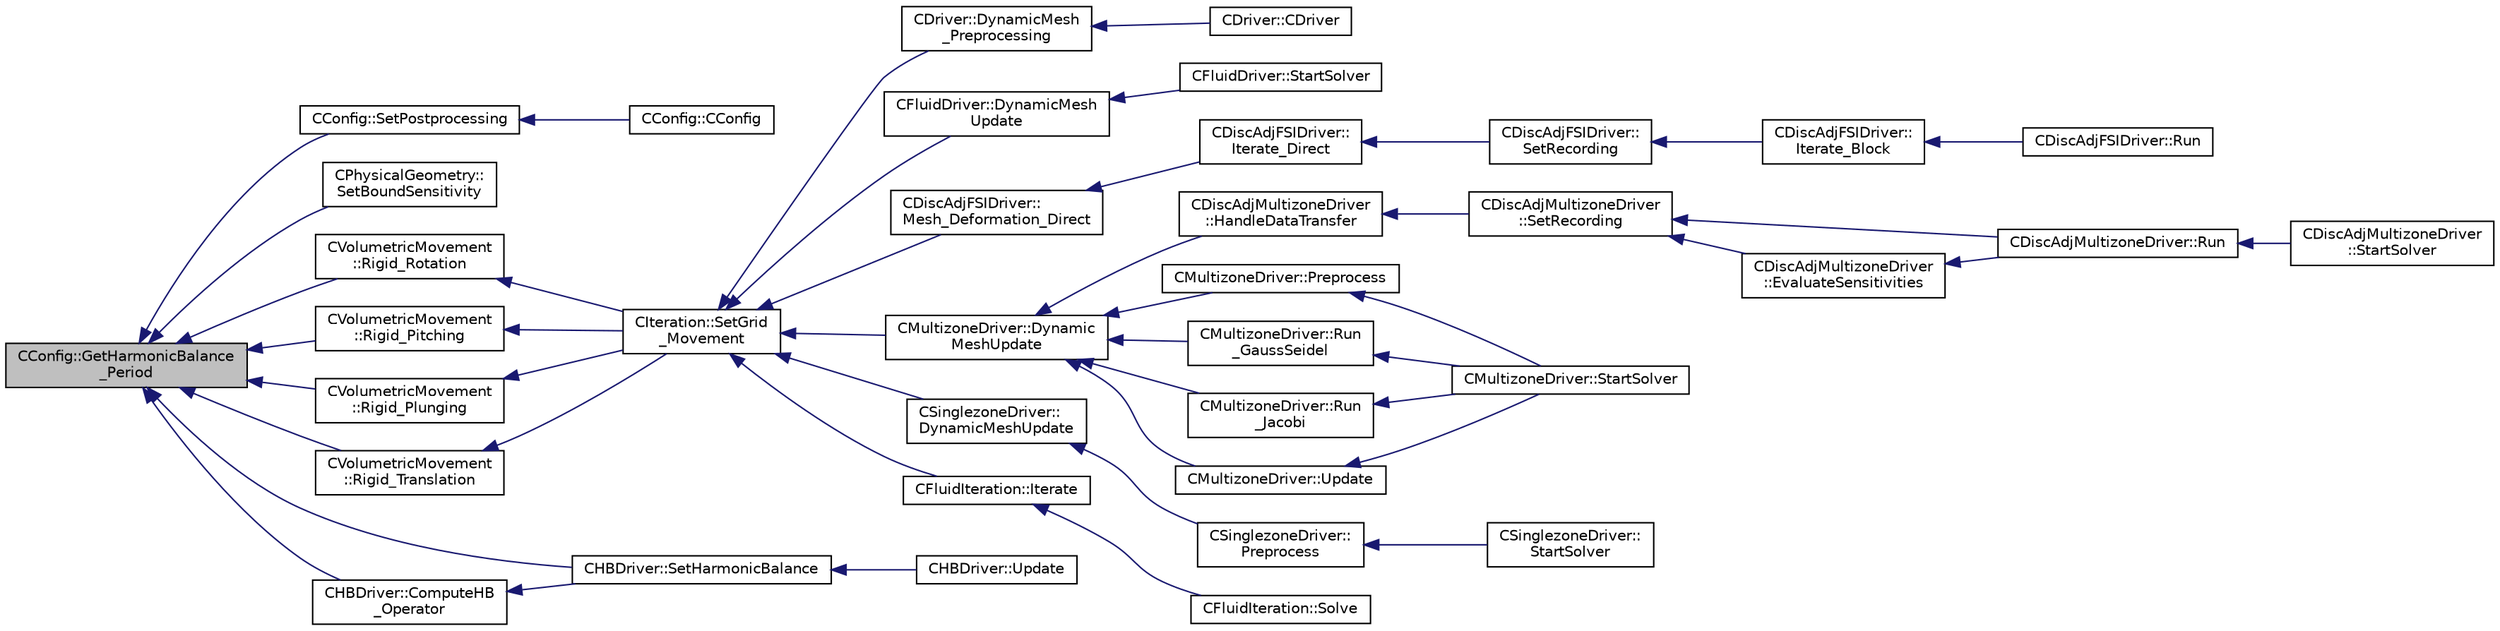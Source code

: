 digraph "CConfig::GetHarmonicBalance_Period"
{
  edge [fontname="Helvetica",fontsize="10",labelfontname="Helvetica",labelfontsize="10"];
  node [fontname="Helvetica",fontsize="10",shape=record];
  rankdir="LR";
  Node3868 [label="CConfig::GetHarmonicBalance\l_Period",height=0.2,width=0.4,color="black", fillcolor="grey75", style="filled", fontcolor="black"];
  Node3868 -> Node3869 [dir="back",color="midnightblue",fontsize="10",style="solid",fontname="Helvetica"];
  Node3869 [label="CConfig::SetPostprocessing",height=0.2,width=0.4,color="black", fillcolor="white", style="filled",URL="$class_c_config.html#aa4e0ba3c44738bd4b71e0f86f912153f",tooltip="Config file postprocessing. "];
  Node3869 -> Node3870 [dir="back",color="midnightblue",fontsize="10",style="solid",fontname="Helvetica"];
  Node3870 [label="CConfig::CConfig",height=0.2,width=0.4,color="black", fillcolor="white", style="filled",URL="$class_c_config.html#a3298c6c9512a61554a459c5988b9e97a",tooltip="Constructor of the class which reads the input file. "];
  Node3868 -> Node3871 [dir="back",color="midnightblue",fontsize="10",style="solid",fontname="Helvetica"];
  Node3871 [label="CPhysicalGeometry::\lSetBoundSensitivity",height=0.2,width=0.4,color="black", fillcolor="white", style="filled",URL="$class_c_physical_geometry.html#abc5f9291c48e1ae4532f2b1b18888ef0",tooltip="Read the sensitivity from an input file. "];
  Node3868 -> Node3872 [dir="back",color="midnightblue",fontsize="10",style="solid",fontname="Helvetica"];
  Node3872 [label="CVolumetricMovement\l::Rigid_Rotation",height=0.2,width=0.4,color="black", fillcolor="white", style="filled",URL="$class_c_volumetric_movement.html#a316597f05a787ca1b683aba66214110b",tooltip="Unsteady grid movement using rigid mesh rotation. "];
  Node3872 -> Node3873 [dir="back",color="midnightblue",fontsize="10",style="solid",fontname="Helvetica"];
  Node3873 [label="CIteration::SetGrid\l_Movement",height=0.2,width=0.4,color="black", fillcolor="white", style="filled",URL="$class_c_iteration.html#a7b36785762f6b0c214569b185b858b6c",tooltip="Updates the positions and grid velocities for dynamic meshes between physical time steps..."];
  Node3873 -> Node3874 [dir="back",color="midnightblue",fontsize="10",style="solid",fontname="Helvetica"];
  Node3874 [label="CDriver::DynamicMesh\l_Preprocessing",height=0.2,width=0.4,color="black", fillcolor="white", style="filled",URL="$class_c_driver.html#af585d91d9c08dbddcc2b3e67dd5f5af9",tooltip="GridMovement_Preprocessing. "];
  Node3874 -> Node3875 [dir="back",color="midnightblue",fontsize="10",style="solid",fontname="Helvetica"];
  Node3875 [label="CDriver::CDriver",height=0.2,width=0.4,color="black", fillcolor="white", style="filled",URL="$class_c_driver.html#a3fca4a013a6efa9bbb38fe78a86b5f3d",tooltip="Constructor of the class. "];
  Node3873 -> Node3876 [dir="back",color="midnightblue",fontsize="10",style="solid",fontname="Helvetica"];
  Node3876 [label="CFluidDriver::DynamicMesh\lUpdate",height=0.2,width=0.4,color="black", fillcolor="white", style="filled",URL="$class_c_fluid_driver.html#a4eee67049f34a1875a42afa470e9f828",tooltip="Perform a dynamic mesh deformation, included grid velocity computation and the update of the multigri..."];
  Node3876 -> Node3877 [dir="back",color="midnightblue",fontsize="10",style="solid",fontname="Helvetica"];
  Node3877 [label="CFluidDriver::StartSolver",height=0.2,width=0.4,color="black", fillcolor="white", style="filled",URL="$class_c_fluid_driver.html#a1c122d5a4b5f562f69a84aef2b8bd6d5",tooltip="Launch the computation for all zones and all physics. "];
  Node3873 -> Node3878 [dir="back",color="midnightblue",fontsize="10",style="solid",fontname="Helvetica"];
  Node3878 [label="CDiscAdjFSIDriver::\lMesh_Deformation_Direct",height=0.2,width=0.4,color="black", fillcolor="white", style="filled",URL="$class_c_disc_adj_f_s_i_driver.html#ad683500d6b3773af342165b1b18f5c59",tooltip="Run a direct mesh deformation. "];
  Node3878 -> Node3879 [dir="back",color="midnightblue",fontsize="10",style="solid",fontname="Helvetica"];
  Node3879 [label="CDiscAdjFSIDriver::\lIterate_Direct",height=0.2,width=0.4,color="black", fillcolor="white", style="filled",URL="$class_c_disc_adj_f_s_i_driver.html#acd9e7f14d860522e48ba2b6db34efd49",tooltip="Iterate the direct solver for recording. "];
  Node3879 -> Node3880 [dir="back",color="midnightblue",fontsize="10",style="solid",fontname="Helvetica"];
  Node3880 [label="CDiscAdjFSIDriver::\lSetRecording",height=0.2,width=0.4,color="black", fillcolor="white", style="filled",URL="$class_c_disc_adj_f_s_i_driver.html#ab07394a77802e469a321ccd1b10cb988",tooltip="Set the recording for a Discrete Adjoint iteration for the FSI problem. "];
  Node3880 -> Node3881 [dir="back",color="midnightblue",fontsize="10",style="solid",fontname="Helvetica"];
  Node3881 [label="CDiscAdjFSIDriver::\lIterate_Block",height=0.2,width=0.4,color="black", fillcolor="white", style="filled",URL="$class_c_disc_adj_f_s_i_driver.html#a84949f139fa795b7d34d6ff77e82eb5c",tooltip="Iterate a certain block for adjoint FSI - may be the whole set of variables or independent and subite..."];
  Node3881 -> Node3882 [dir="back",color="midnightblue",fontsize="10",style="solid",fontname="Helvetica"];
  Node3882 [label="CDiscAdjFSIDriver::Run",height=0.2,width=0.4,color="black", fillcolor="white", style="filled",URL="$class_c_disc_adj_f_s_i_driver.html#a2e965d6e9c4dcfc296077cae225cab21",tooltip="Run a Discrete Adjoint iteration for the FSI problem. "];
  Node3873 -> Node3883 [dir="back",color="midnightblue",fontsize="10",style="solid",fontname="Helvetica"];
  Node3883 [label="CMultizoneDriver::Dynamic\lMeshUpdate",height=0.2,width=0.4,color="black", fillcolor="white", style="filled",URL="$class_c_multizone_driver.html#ad28a95a48e9750237a5e2b1bf2c4aac9",tooltip="Perform a dynamic mesh deformation, included grid velocity computation and the update of the multigri..."];
  Node3883 -> Node3884 [dir="back",color="midnightblue",fontsize="10",style="solid",fontname="Helvetica"];
  Node3884 [label="CDiscAdjMultizoneDriver\l::HandleDataTransfer",height=0.2,width=0.4,color="black", fillcolor="white", style="filled",URL="$class_c_disc_adj_multizone_driver.html#ab33de05a7a1f77dcf60014a4a35dd4f1",tooltip="Transfer data between zones and update grids when required. "];
  Node3884 -> Node3885 [dir="back",color="midnightblue",fontsize="10",style="solid",fontname="Helvetica"];
  Node3885 [label="CDiscAdjMultizoneDriver\l::SetRecording",height=0.2,width=0.4,color="black", fillcolor="white", style="filled",URL="$class_c_disc_adj_multizone_driver.html#a441f8669a04147aacab7df463e1dd021",tooltip="Record one iteration of the primal problem within each zone. "];
  Node3885 -> Node3886 [dir="back",color="midnightblue",fontsize="10",style="solid",fontname="Helvetica"];
  Node3886 [label="CDiscAdjMultizoneDriver::Run",height=0.2,width=0.4,color="black", fillcolor="white", style="filled",URL="$class_c_disc_adj_multizone_driver.html#af996aecdb6d20aa4fc81c9b67295abf5",tooltip="[Overload] Run an discrete adjoint update of all solvers within multiple zones. "];
  Node3886 -> Node3887 [dir="back",color="midnightblue",fontsize="10",style="solid",fontname="Helvetica"];
  Node3887 [label="CDiscAdjMultizoneDriver\l::StartSolver",height=0.2,width=0.4,color="black", fillcolor="white", style="filled",URL="$class_c_disc_adj_multizone_driver.html#a75de0a1a482ceeed4301a384f1515092",tooltip="[Overload] Launch the computation for discrete adjoint multizone problems. "];
  Node3885 -> Node3888 [dir="back",color="midnightblue",fontsize="10",style="solid",fontname="Helvetica"];
  Node3888 [label="CDiscAdjMultizoneDriver\l::EvaluateSensitivities",height=0.2,width=0.4,color="black", fillcolor="white", style="filled",URL="$class_c_disc_adj_multizone_driver.html#ac2789097629674cfb7d4de64954024df",tooltip="Evaluate sensitivites for the current adjoint solution and output files. "];
  Node3888 -> Node3886 [dir="back",color="midnightblue",fontsize="10",style="solid",fontname="Helvetica"];
  Node3883 -> Node3889 [dir="back",color="midnightblue",fontsize="10",style="solid",fontname="Helvetica"];
  Node3889 [label="CMultizoneDriver::Preprocess",height=0.2,width=0.4,color="black", fillcolor="white", style="filled",URL="$class_c_multizone_driver.html#a29c97f0dff69501feb7d5f8fe2670088",tooltip="Preprocess the multizone iteration. "];
  Node3889 -> Node3890 [dir="back",color="midnightblue",fontsize="10",style="solid",fontname="Helvetica"];
  Node3890 [label="CMultizoneDriver::StartSolver",height=0.2,width=0.4,color="black", fillcolor="white", style="filled",URL="$class_c_multizone_driver.html#a03cfc000c383ef0d86d34e1c6aef5ff3",tooltip="[Overload] Launch the computation for multizone problems. "];
  Node3883 -> Node3891 [dir="back",color="midnightblue",fontsize="10",style="solid",fontname="Helvetica"];
  Node3891 [label="CMultizoneDriver::Run\l_GaussSeidel",height=0.2,width=0.4,color="black", fillcolor="white", style="filled",URL="$class_c_multizone_driver.html#a8036223cdbe0c0d4552f17f6bad9189b",tooltip="Run a Block Gauss-Seidel iteration in all physical zones. "];
  Node3891 -> Node3890 [dir="back",color="midnightblue",fontsize="10",style="solid",fontname="Helvetica"];
  Node3883 -> Node3892 [dir="back",color="midnightblue",fontsize="10",style="solid",fontname="Helvetica"];
  Node3892 [label="CMultizoneDriver::Run\l_Jacobi",height=0.2,width=0.4,color="black", fillcolor="white", style="filled",URL="$class_c_multizone_driver.html#a1bf2824daac5a10e8fb7387676eee338",tooltip="Run a Block-Jacobi iteration in all physical zones. "];
  Node3892 -> Node3890 [dir="back",color="midnightblue",fontsize="10",style="solid",fontname="Helvetica"];
  Node3883 -> Node3893 [dir="back",color="midnightblue",fontsize="10",style="solid",fontname="Helvetica"];
  Node3893 [label="CMultizoneDriver::Update",height=0.2,width=0.4,color="black", fillcolor="white", style="filled",URL="$class_c_multizone_driver.html#ac5d960382730c14b035965906cf02cb6",tooltip="Update the dual-time solution within multiple zones. "];
  Node3893 -> Node3890 [dir="back",color="midnightblue",fontsize="10",style="solid",fontname="Helvetica"];
  Node3873 -> Node3894 [dir="back",color="midnightblue",fontsize="10",style="solid",fontname="Helvetica"];
  Node3894 [label="CSinglezoneDriver::\lDynamicMeshUpdate",height=0.2,width=0.4,color="black", fillcolor="white", style="filled",URL="$class_c_singlezone_driver.html#a8cf4c7786b495d459818b656a7f6a357",tooltip="Perform a dynamic mesh deformation, included grid velocity computation and the update of the multigri..."];
  Node3894 -> Node3895 [dir="back",color="midnightblue",fontsize="10",style="solid",fontname="Helvetica"];
  Node3895 [label="CSinglezoneDriver::\lPreprocess",height=0.2,width=0.4,color="black", fillcolor="white", style="filled",URL="$class_c_singlezone_driver.html#adc6587c2d0cd656a4fbdebaf611fbbc8",tooltip="Preprocess the single-zone iteration. "];
  Node3895 -> Node3896 [dir="back",color="midnightblue",fontsize="10",style="solid",fontname="Helvetica"];
  Node3896 [label="CSinglezoneDriver::\lStartSolver",height=0.2,width=0.4,color="black", fillcolor="white", style="filled",URL="$class_c_singlezone_driver.html#a6eb4215f7ee740a6d5edb798110ce44a",tooltip="[Overload] Launch the computation for single-zone problems. "];
  Node3873 -> Node3897 [dir="back",color="midnightblue",fontsize="10",style="solid",fontname="Helvetica"];
  Node3897 [label="CFluidIteration::Iterate",height=0.2,width=0.4,color="black", fillcolor="white", style="filled",URL="$class_c_fluid_iteration.html#ab1379b4cba3d8c893395123fb6030986",tooltip="Perform a single iteration of the fluid system. "];
  Node3897 -> Node3898 [dir="back",color="midnightblue",fontsize="10",style="solid",fontname="Helvetica"];
  Node3898 [label="CFluidIteration::Solve",height=0.2,width=0.4,color="black", fillcolor="white", style="filled",URL="$class_c_fluid_iteration.html#ae22cd342c9c9d2ea5ac3f5103394ff80",tooltip="Iterate the fluid system for a number of Inner_Iter iterations. "];
  Node3868 -> Node3899 [dir="back",color="midnightblue",fontsize="10",style="solid",fontname="Helvetica"];
  Node3899 [label="CVolumetricMovement\l::Rigid_Pitching",height=0.2,width=0.4,color="black", fillcolor="white", style="filled",URL="$class_c_volumetric_movement.html#a9806afa50b53c60376844053db15420c",tooltip="Unsteady pitching grid movement using rigid mesh motion. "];
  Node3899 -> Node3873 [dir="back",color="midnightblue",fontsize="10",style="solid",fontname="Helvetica"];
  Node3868 -> Node3900 [dir="back",color="midnightblue",fontsize="10",style="solid",fontname="Helvetica"];
  Node3900 [label="CVolumetricMovement\l::Rigid_Plunging",height=0.2,width=0.4,color="black", fillcolor="white", style="filled",URL="$class_c_volumetric_movement.html#a886e5096f246aec19af2b98bad3e39b2",tooltip="Unsteady plunging grid movement using rigid mesh motion. "];
  Node3900 -> Node3873 [dir="back",color="midnightblue",fontsize="10",style="solid",fontname="Helvetica"];
  Node3868 -> Node3901 [dir="back",color="midnightblue",fontsize="10",style="solid",fontname="Helvetica"];
  Node3901 [label="CVolumetricMovement\l::Rigid_Translation",height=0.2,width=0.4,color="black", fillcolor="white", style="filled",URL="$class_c_volumetric_movement.html#a00368e3044dd07d74e1fafdc11980644",tooltip="Unsteady translational grid movement using rigid mesh motion. "];
  Node3901 -> Node3873 [dir="back",color="midnightblue",fontsize="10",style="solid",fontname="Helvetica"];
  Node3868 -> Node3902 [dir="back",color="midnightblue",fontsize="10",style="solid",fontname="Helvetica"];
  Node3902 [label="CHBDriver::SetHarmonicBalance",height=0.2,width=0.4,color="black", fillcolor="white", style="filled",URL="$class_c_h_b_driver.html#a1c864c75002bc45dc6fdb4593e6b5fe3",tooltip="Computation and storage of the Harmonic Balance method source terms. "];
  Node3902 -> Node3903 [dir="back",color="midnightblue",fontsize="10",style="solid",fontname="Helvetica"];
  Node3903 [label="CHBDriver::Update",height=0.2,width=0.4,color="black", fillcolor="white", style="filled",URL="$class_c_h_b_driver.html#ad34ec58b57d70fdf128bb6685f732505",tooltip="Update the solution for the Harmonic Balance. "];
  Node3868 -> Node3904 [dir="back",color="midnightblue",fontsize="10",style="solid",fontname="Helvetica"];
  Node3904 [label="CHBDriver::ComputeHB\l_Operator",height=0.2,width=0.4,color="black", fillcolor="white", style="filled",URL="$class_c_h_b_driver.html#a6ace5ba1a69b34b2b292034268f280a2",tooltip="Computation of the Harmonic Balance operator matrix for harmonic balance. "];
  Node3904 -> Node3902 [dir="back",color="midnightblue",fontsize="10",style="solid",fontname="Helvetica"];
}

